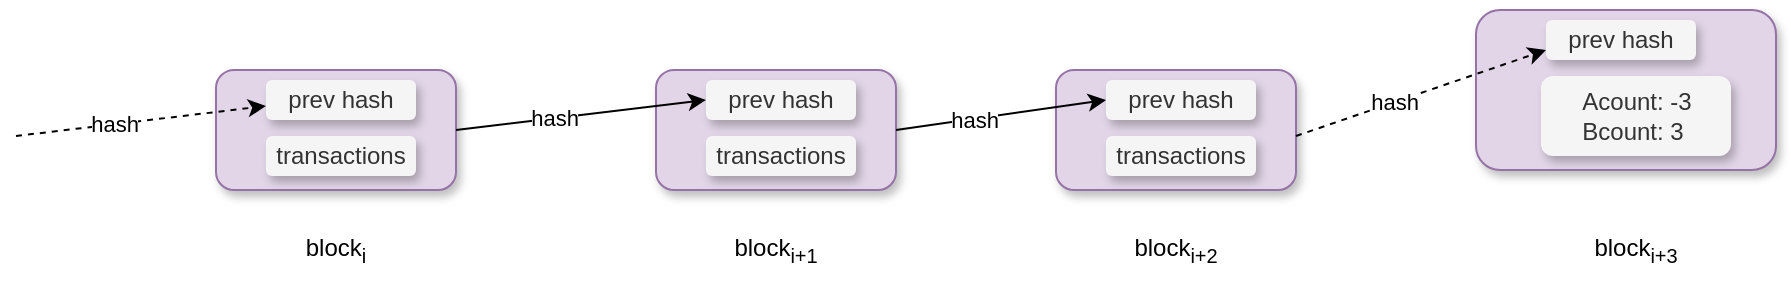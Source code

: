 <mxfile version="13.10.0" type="embed" pages="4">
    <diagram id="XoIDy-IsYA6ndvfbBmB2" name="new-block">
        <mxGraphModel dx="807" dy="632" grid="1" gridSize="10" guides="1" tooltips="1" connect="1" arrows="1" fold="1" page="1" pageScale="1" pageWidth="1169" pageHeight="827" math="0" shadow="0">
            <root>
                <mxCell id="k8woQGYj1PH1tRFtOVcg-0"/>
                <mxCell id="k8woQGYj1PH1tRFtOVcg-1" parent="k8woQGYj1PH1tRFtOVcg-0"/>
                <mxCell id="wOPzcCrHWmhgkpmLlttJ-0" value="" style="rounded=1;whiteSpace=wrap;html=1;shadow=1;strokeColor=#9673a6;fillColor=#e1d5e7;" parent="k8woQGYj1PH1tRFtOVcg-1" vertex="1">
                    <mxGeometry x="790" y="210" width="150" height="80" as="geometry"/>
                </mxCell>
                <mxCell id="wOPzcCrHWmhgkpmLlttJ-1" value="prev hash" style="rounded=1;whiteSpace=wrap;html=1;dashed=1;shadow=1;fillColor=#f5f5f5;fontColor=#333333;strokeColor=none;" parent="k8woQGYj1PH1tRFtOVcg-1" vertex="1">
                    <mxGeometry x="825" y="215" width="75" height="20" as="geometry"/>
                </mxCell>
                <mxCell id="wOPzcCrHWmhgkpmLlttJ-2" value="&lt;div style=&quot;text-align: left&quot;&gt;&lt;span&gt;Acount: -3&lt;/span&gt;&lt;br&gt;&lt;/div&gt;&lt;div style=&quot;text-align: left&quot;&gt;&lt;span&gt;Bcount: 3&lt;/span&gt;&lt;/div&gt;" style="rounded=1;whiteSpace=wrap;html=1;dashed=1;shadow=1;fillColor=#f5f5f5;fontColor=#333333;strokeColor=none;" parent="k8woQGYj1PH1tRFtOVcg-1" vertex="1">
                    <mxGeometry x="822.5" y="243" width="95" height="40" as="geometry"/>
                </mxCell>
                <mxCell id="wOPzcCrHWmhgkpmLlttJ-3" value="block&lt;sub&gt;i+3&lt;/sub&gt;" style="text;html=1;strokeColor=none;fillColor=none;align=center;verticalAlign=middle;whiteSpace=wrap;rounded=0;shadow=1;dashed=1;" parent="k8woQGYj1PH1tRFtOVcg-1" vertex="1">
                    <mxGeometry x="850" y="320" width="40" height="20" as="geometry"/>
                </mxCell>
                <mxCell id="cD5aTTiI6pgXYjGWi-LH-0" value="" style="rounded=1;whiteSpace=wrap;html=1;shadow=1;strokeColor=#9673a6;fillColor=#e1d5e7;" parent="k8woQGYj1PH1tRFtOVcg-1" vertex="1">
                    <mxGeometry x="160" y="240" width="120" height="60" as="geometry"/>
                </mxCell>
                <mxCell id="cD5aTTiI6pgXYjGWi-LH-1" value="prev hash" style="rounded=1;whiteSpace=wrap;html=1;dashed=1;shadow=1;fillColor=#f5f5f5;fontColor=#333333;strokeColor=none;" parent="k8woQGYj1PH1tRFtOVcg-1" vertex="1">
                    <mxGeometry x="185" y="245" width="75" height="20" as="geometry"/>
                </mxCell>
                <mxCell id="cD5aTTiI6pgXYjGWi-LH-2" value="transactions" style="rounded=1;whiteSpace=wrap;html=1;dashed=1;shadow=1;fillColor=#f5f5f5;fontColor=#333333;strokeColor=none;" parent="k8woQGYj1PH1tRFtOVcg-1" vertex="1">
                    <mxGeometry x="185" y="273" width="75" height="20" as="geometry"/>
                </mxCell>
                <mxCell id="cD5aTTiI6pgXYjGWi-LH-3" value="block&lt;sub&gt;i&lt;/sub&gt;" style="text;html=1;strokeColor=none;fillColor=none;align=center;verticalAlign=middle;whiteSpace=wrap;rounded=0;shadow=1;dashed=1;" parent="k8woQGYj1PH1tRFtOVcg-1" vertex="1">
                    <mxGeometry x="200" y="320" width="40" height="20" as="geometry"/>
                </mxCell>
                <mxCell id="cD5aTTiI6pgXYjGWi-LH-4" value="" style="rounded=1;whiteSpace=wrap;html=1;shadow=1;strokeColor=#9673a6;fillColor=#e1d5e7;" parent="k8woQGYj1PH1tRFtOVcg-1" vertex="1">
                    <mxGeometry x="380" y="240" width="120" height="60" as="geometry"/>
                </mxCell>
                <mxCell id="cD5aTTiI6pgXYjGWi-LH-5" value="prev hash" style="rounded=1;whiteSpace=wrap;html=1;dashed=1;shadow=1;fillColor=#f5f5f5;fontColor=#333333;strokeColor=none;" parent="k8woQGYj1PH1tRFtOVcg-1" vertex="1">
                    <mxGeometry x="405" y="245" width="75" height="20" as="geometry"/>
                </mxCell>
                <mxCell id="cD5aTTiI6pgXYjGWi-LH-6" value="transactions" style="rounded=1;whiteSpace=wrap;html=1;dashed=1;shadow=1;fillColor=#f5f5f5;fontColor=#333333;strokeColor=none;" parent="k8woQGYj1PH1tRFtOVcg-1" vertex="1">
                    <mxGeometry x="405" y="273" width="75" height="20" as="geometry"/>
                </mxCell>
                <mxCell id="cD5aTTiI6pgXYjGWi-LH-7" value="block&lt;sub&gt;i+1&lt;/sub&gt;" style="text;html=1;strokeColor=none;fillColor=none;align=center;verticalAlign=middle;whiteSpace=wrap;rounded=0;shadow=1;dashed=1;" parent="k8woQGYj1PH1tRFtOVcg-1" vertex="1">
                    <mxGeometry x="420" y="320" width="40" height="20" as="geometry"/>
                </mxCell>
                <mxCell id="cD5aTTiI6pgXYjGWi-LH-8" value="" style="rounded=1;whiteSpace=wrap;html=1;shadow=1;strokeColor=#9673a6;fillColor=#e1d5e7;" parent="k8woQGYj1PH1tRFtOVcg-1" vertex="1">
                    <mxGeometry x="580" y="240" width="120" height="60" as="geometry"/>
                </mxCell>
                <mxCell id="cD5aTTiI6pgXYjGWi-LH-9" value="prev hash" style="rounded=1;whiteSpace=wrap;html=1;dashed=1;shadow=1;fillColor=#f5f5f5;fontColor=#333333;strokeColor=none;" parent="k8woQGYj1PH1tRFtOVcg-1" vertex="1">
                    <mxGeometry x="605" y="245" width="75" height="20" as="geometry"/>
                </mxCell>
                <mxCell id="cD5aTTiI6pgXYjGWi-LH-10" value="transactions" style="rounded=1;whiteSpace=wrap;html=1;dashed=1;shadow=1;fillColor=#f5f5f5;fontColor=#333333;strokeColor=none;" parent="k8woQGYj1PH1tRFtOVcg-1" vertex="1">
                    <mxGeometry x="605" y="273" width="75" height="20" as="geometry"/>
                </mxCell>
                <mxCell id="cD5aTTiI6pgXYjGWi-LH-11" value="block&lt;sub&gt;i+2&lt;/sub&gt;" style="text;html=1;strokeColor=none;fillColor=none;align=center;verticalAlign=middle;whiteSpace=wrap;rounded=0;shadow=1;dashed=1;" parent="k8woQGYj1PH1tRFtOVcg-1" vertex="1">
                    <mxGeometry x="620" y="320" width="40" height="20" as="geometry"/>
                </mxCell>
                <mxCell id="cD5aTTiI6pgXYjGWi-LH-12" style="rounded=0;orthogonalLoop=1;jettySize=auto;html=1;exitX=1;exitY=0.5;exitDx=0;exitDy=0;entryX=0;entryY=0.5;entryDx=0;entryDy=0;" parent="k8woQGYj1PH1tRFtOVcg-1" source="cD5aTTiI6pgXYjGWi-LH-0" target="cD5aTTiI6pgXYjGWi-LH-5" edge="1">
                    <mxGeometry relative="1" as="geometry"/>
                </mxCell>
                <mxCell id="cD5aTTiI6pgXYjGWi-LH-13" value="hash" style="edgeLabel;html=1;align=center;verticalAlign=middle;resizable=0;points=[];" parent="cD5aTTiI6pgXYjGWi-LH-12" vertex="1" connectable="0">
                    <mxGeometry x="-0.216" relative="1" as="geometry">
                        <mxPoint as="offset"/>
                    </mxGeometry>
                </mxCell>
                <mxCell id="cD5aTTiI6pgXYjGWi-LH-14" style="edgeStyle=none;rounded=0;orthogonalLoop=1;jettySize=auto;html=1;exitX=1;exitY=0.5;exitDx=0;exitDy=0;entryX=0;entryY=0.5;entryDx=0;entryDy=0;" parent="k8woQGYj1PH1tRFtOVcg-1" source="cD5aTTiI6pgXYjGWi-LH-4" target="cD5aTTiI6pgXYjGWi-LH-9" edge="1">
                    <mxGeometry relative="1" as="geometry"/>
                </mxCell>
                <mxCell id="cD5aTTiI6pgXYjGWi-LH-15" value="hash" style="edgeLabel;html=1;align=center;verticalAlign=middle;resizable=0;points=[];" parent="cD5aTTiI6pgXYjGWi-LH-14" vertex="1" connectable="0">
                    <mxGeometry x="-0.256" relative="1" as="geometry">
                        <mxPoint as="offset"/>
                    </mxGeometry>
                </mxCell>
                <mxCell id="cD5aTTiI6pgXYjGWi-LH-16" style="rounded=0;orthogonalLoop=1;jettySize=auto;html=1;exitX=1;exitY=0.5;exitDx=0;exitDy=0;entryX=0;entryY=0.5;entryDx=0;entryDy=0;dashed=1;" parent="k8woQGYj1PH1tRFtOVcg-1" edge="1">
                    <mxGeometry relative="1" as="geometry">
                        <mxPoint x="60" y="273" as="sourcePoint"/>
                        <mxPoint x="185" y="258" as="targetPoint"/>
                    </mxGeometry>
                </mxCell>
                <mxCell id="cD5aTTiI6pgXYjGWi-LH-17" value="hash" style="edgeLabel;html=1;align=center;verticalAlign=middle;resizable=0;points=[];" parent="cD5aTTiI6pgXYjGWi-LH-16" vertex="1" connectable="0">
                    <mxGeometry x="-0.216" relative="1" as="geometry">
                        <mxPoint as="offset"/>
                    </mxGeometry>
                </mxCell>
                <mxCell id="cD5aTTiI6pgXYjGWi-LH-18" style="rounded=0;orthogonalLoop=1;jettySize=auto;html=1;exitX=1;exitY=0.5;exitDx=0;exitDy=0;entryX=0;entryY=0.75;entryDx=0;entryDy=0;dashed=1;" parent="k8woQGYj1PH1tRFtOVcg-1" target="wOPzcCrHWmhgkpmLlttJ-1" edge="1">
                    <mxGeometry relative="1" as="geometry">
                        <mxPoint x="700" y="273" as="sourcePoint"/>
                        <mxPoint x="825" y="258" as="targetPoint"/>
                    </mxGeometry>
                </mxCell>
                <mxCell id="cD5aTTiI6pgXYjGWi-LH-19" value="hash" style="edgeLabel;html=1;align=center;verticalAlign=middle;resizable=0;points=[];" parent="cD5aTTiI6pgXYjGWi-LH-18" vertex="1" connectable="0">
                    <mxGeometry x="-0.216" relative="1" as="geometry">
                        <mxPoint as="offset"/>
                    </mxGeometry>
                </mxCell>
            </root>
        </mxGraphModel>
    </diagram>
    <diagram id="HtuNIRJYJKGZ_HSxYI2N" name="merkle-tree">
        <mxGraphModel dx="807" dy="632" grid="1" gridSize="10" guides="1" tooltips="1" connect="1" arrows="1" fold="1" page="0" pageScale="1" pageWidth="827" pageHeight="1169" math="0" shadow="0">
            <root>
                <mxCell id="gxEPAcb62hstOsFmnW9b-0"/>
                <mxCell id="gxEPAcb62hstOsFmnW9b-1" parent="gxEPAcb62hstOsFmnW9b-0"/>
                <mxCell id="xk4-LomzkPKFqI-MCFzb-3" value="Hash(Data&lt;sub&gt;0&lt;/sub&gt;)" style="edgeStyle=orthogonalEdgeStyle;rounded=0;orthogonalLoop=1;jettySize=auto;html=1;exitX=0.5;exitY=0;exitDx=0;exitDy=0;entryX=0.5;entryY=1;entryDx=0;entryDy=0;" edge="1" parent="gxEPAcb62hstOsFmnW9b-1" source="xk4-LomzkPKFqI-MCFzb-1" target="xk4-LomzkPKFqI-MCFzb-2">
                    <mxGeometry relative="1" as="geometry"/>
                </mxCell>
                <mxCell id="xk4-LomzkPKFqI-MCFzb-1" value="Data&lt;sub&gt;0&lt;/sub&gt;" style="rounded=1;whiteSpace=wrap;html=1;fillColor=#d5e8d4;shadow=1;strokeColor=none;" vertex="1" parent="gxEPAcb62hstOsFmnW9b-1">
                    <mxGeometry x="140" y="600" width="70" height="25" as="geometry"/>
                </mxCell>
                <mxCell id="xk4-LomzkPKFqI-MCFzb-17" style="rounded=0;orthogonalLoop=1;jettySize=auto;html=1;exitX=0.5;exitY=0;exitDx=0;exitDy=0;entryX=0.5;entryY=1;entryDx=0;entryDy=0;" edge="1" parent="gxEPAcb62hstOsFmnW9b-1" source="xk4-LomzkPKFqI-MCFzb-2" target="xk4-LomzkPKFqI-MCFzb-16">
                    <mxGeometry relative="1" as="geometry"/>
                </mxCell>
                <mxCell id="xk4-LomzkPKFqI-MCFzb-2" value="H&lt;sub&gt;0&lt;/sub&gt;" style="rounded=1;whiteSpace=wrap;html=1;shadow=1;fillColor=#dae8fc;strokeColor=none;" vertex="1" parent="gxEPAcb62hstOsFmnW9b-1">
                    <mxGeometry x="140" y="500" width="70" height="30" as="geometry"/>
                </mxCell>
                <mxCell id="xk4-LomzkPKFqI-MCFzb-4" value="Data&lt;span style=&quot;font-size: 10px&quot;&gt;&lt;sub&gt;1&lt;/sub&gt;&lt;/span&gt;" style="rounded=1;whiteSpace=wrap;html=1;fillColor=#d5e8d4;shadow=1;strokeColor=none;" vertex="1" parent="gxEPAcb62hstOsFmnW9b-1">
                    <mxGeometry x="250" y="600" width="70" height="25" as="geometry"/>
                </mxCell>
                <mxCell id="xk4-LomzkPKFqI-MCFzb-5" value="Data&lt;span style=&quot;font-size: 10px&quot;&gt;&lt;sub&gt;n-2&lt;/sub&gt;&lt;/span&gt;" style="rounded=1;whiteSpace=wrap;html=1;fillColor=#d5e8d4;shadow=1;strokeColor=none;" vertex="1" parent="gxEPAcb62hstOsFmnW9b-1">
                    <mxGeometry x="400" y="600" width="70" height="25" as="geometry"/>
                </mxCell>
                <mxCell id="xk4-LomzkPKFqI-MCFzb-18" style="edgeStyle=none;rounded=0;orthogonalLoop=1;jettySize=auto;html=1;exitX=0.5;exitY=0;exitDx=0;exitDy=0;entryX=0.5;entryY=1;entryDx=0;entryDy=0;" edge="1" parent="gxEPAcb62hstOsFmnW9b-1" source="xk4-LomzkPKFqI-MCFzb-6" target="xk4-LomzkPKFqI-MCFzb-16">
                    <mxGeometry relative="1" as="geometry"/>
                </mxCell>
                <mxCell id="xk4-LomzkPKFqI-MCFzb-6" value="H&lt;sub&gt;1&lt;/sub&gt;" style="rounded=1;whiteSpace=wrap;html=1;shadow=1;fillColor=#dae8fc;strokeColor=none;" vertex="1" parent="gxEPAcb62hstOsFmnW9b-1">
                    <mxGeometry x="250" y="500" width="70" height="30" as="geometry"/>
                </mxCell>
                <mxCell id="xk4-LomzkPKFqI-MCFzb-7" value="Data&lt;span style=&quot;font-size: 10px&quot;&gt;&lt;sub&gt;n-1&lt;/sub&gt;&lt;/span&gt;" style="rounded=1;whiteSpace=wrap;html=1;fillColor=#d5e8d4;shadow=1;strokeColor=none;" vertex="1" parent="gxEPAcb62hstOsFmnW9b-1">
                    <mxGeometry x="510" y="600" width="70" height="25" as="geometry"/>
                </mxCell>
                <mxCell id="xk4-LomzkPKFqI-MCFzb-8" value="" style="endArrow=none;dashed=1;html=1;dashPattern=1 3;strokeWidth=2;" edge="1" parent="gxEPAcb62hstOsFmnW9b-1">
                    <mxGeometry width="50" height="50" relative="1" as="geometry">
                        <mxPoint x="340" y="614" as="sourcePoint"/>
                        <mxPoint x="380" y="614" as="targetPoint"/>
                    </mxGeometry>
                </mxCell>
                <mxCell id="xk4-LomzkPKFqI-MCFzb-21" style="edgeStyle=none;rounded=0;orthogonalLoop=1;jettySize=auto;html=1;exitX=0.5;exitY=0;exitDx=0;exitDy=0;entryX=0.5;entryY=1;entryDx=0;entryDy=0;" edge="1" parent="gxEPAcb62hstOsFmnW9b-1" source="xk4-LomzkPKFqI-MCFzb-9" target="xk4-LomzkPKFqI-MCFzb-20">
                    <mxGeometry relative="1" as="geometry"/>
                </mxCell>
                <mxCell id="xk4-LomzkPKFqI-MCFzb-9" value="H&lt;sub&gt;n-2&lt;/sub&gt;" style="rounded=1;whiteSpace=wrap;html=1;shadow=1;fillColor=#dae8fc;strokeColor=none;" vertex="1" parent="gxEPAcb62hstOsFmnW9b-1">
                    <mxGeometry x="400" y="500" width="70" height="30" as="geometry"/>
                </mxCell>
                <mxCell id="xk4-LomzkPKFqI-MCFzb-22" style="edgeStyle=none;rounded=0;orthogonalLoop=1;jettySize=auto;html=1;exitX=0.5;exitY=0;exitDx=0;exitDy=0;" edge="1" parent="gxEPAcb62hstOsFmnW9b-1" source="xk4-LomzkPKFqI-MCFzb-10">
                    <mxGeometry relative="1" as="geometry">
                        <mxPoint x="480" y="440" as="targetPoint"/>
                    </mxGeometry>
                </mxCell>
                <mxCell id="xk4-LomzkPKFqI-MCFzb-10" value="H&lt;sub&gt;n-1&lt;/sub&gt;" style="rounded=1;whiteSpace=wrap;html=1;shadow=1;fillColor=#dae8fc;strokeColor=none;" vertex="1" parent="gxEPAcb62hstOsFmnW9b-1">
                    <mxGeometry x="510" y="500" width="70" height="30" as="geometry"/>
                </mxCell>
                <mxCell id="xk4-LomzkPKFqI-MCFzb-12" value="Hash(Data&lt;sub&gt;1&lt;/sub&gt;)" style="edgeStyle=orthogonalEdgeStyle;rounded=0;orthogonalLoop=1;jettySize=auto;html=1;exitX=0.5;exitY=0;exitDx=0;exitDy=0;entryX=0.5;entryY=1;entryDx=0;entryDy=0;" edge="1" parent="gxEPAcb62hstOsFmnW9b-1" source="xk4-LomzkPKFqI-MCFzb-4" target="xk4-LomzkPKFqI-MCFzb-6">
                    <mxGeometry relative="1" as="geometry">
                        <mxPoint x="195" y="663" as="sourcePoint"/>
                        <mxPoint x="195" y="593" as="targetPoint"/>
                    </mxGeometry>
                </mxCell>
                <mxCell id="xk4-LomzkPKFqI-MCFzb-14" value="Hash(Data&lt;sub&gt;n-2&lt;/sub&gt;)" style="edgeStyle=orthogonalEdgeStyle;rounded=0;orthogonalLoop=1;jettySize=auto;html=1;exitX=0.5;exitY=0;exitDx=0;exitDy=0;entryX=0.5;entryY=1;entryDx=0;entryDy=0;" edge="1" parent="gxEPAcb62hstOsFmnW9b-1" source="xk4-LomzkPKFqI-MCFzb-5" target="xk4-LomzkPKFqI-MCFzb-9">
                    <mxGeometry relative="1" as="geometry">
                        <mxPoint x="295" y="610" as="sourcePoint"/>
                        <mxPoint x="295" y="540" as="targetPoint"/>
                    </mxGeometry>
                </mxCell>
                <mxCell id="xk4-LomzkPKFqI-MCFzb-15" value="Hash(Data&lt;sub&gt;n-1&lt;/sub&gt;)" style="edgeStyle=orthogonalEdgeStyle;rounded=0;orthogonalLoop=1;jettySize=auto;html=1;exitX=0.5;exitY=0;exitDx=0;exitDy=0;entryX=0.5;entryY=1;entryDx=0;entryDy=0;" edge="1" parent="gxEPAcb62hstOsFmnW9b-1" source="xk4-LomzkPKFqI-MCFzb-7" target="xk4-LomzkPKFqI-MCFzb-10">
                    <mxGeometry relative="1" as="geometry">
                        <mxPoint x="305" y="620" as="sourcePoint"/>
                        <mxPoint x="305" y="550" as="targetPoint"/>
                    </mxGeometry>
                </mxCell>
                <mxCell id="xk4-LomzkPKFqI-MCFzb-16" value="H&lt;sub&gt;01&lt;/sub&gt;" style="rounded=1;whiteSpace=wrap;html=1;shadow=1;fillColor=#dae8fc;strokeColor=none;" vertex="1" parent="gxEPAcb62hstOsFmnW9b-1">
                    <mxGeometry x="190" y="410" width="80" height="30" as="geometry"/>
                </mxCell>
                <mxCell id="xk4-LomzkPKFqI-MCFzb-19" value="H(H&lt;sub&gt;0+&lt;/sub&gt;H&lt;sub&gt;1&lt;/sub&gt;)" style="text;html=1;strokeColor=none;fillColor=none;align=center;verticalAlign=middle;whiteSpace=wrap;rounded=0;shadow=1;" vertex="1" parent="gxEPAcb62hstOsFmnW9b-1">
                    <mxGeometry x="210" y="470" width="40" height="20" as="geometry"/>
                </mxCell>
                <mxCell id="xk4-LomzkPKFqI-MCFzb-20" value="H&lt;sub&gt;n-2n-1&lt;/sub&gt;" style="rounded=1;whiteSpace=wrap;html=1;shadow=1;fillColor=#dae8fc;strokeColor=none;" vertex="1" parent="gxEPAcb62hstOsFmnW9b-1">
                    <mxGeometry x="440" y="410" width="80" height="30" as="geometry"/>
                </mxCell>
                <mxCell id="xk4-LomzkPKFqI-MCFzb-23" value="H(H&lt;sub&gt;n-2+&lt;/sub&gt;H&lt;sub&gt;n-1&lt;/sub&gt;)" style="text;html=1;strokeColor=none;fillColor=none;align=center;verticalAlign=middle;whiteSpace=wrap;rounded=0;shadow=1;" vertex="1" parent="gxEPAcb62hstOsFmnW9b-1">
                    <mxGeometry x="440" y="480" width="90" height="20" as="geometry"/>
                </mxCell>
                <mxCell id="xk4-LomzkPKFqI-MCFzb-24" value="" style="endArrow=none;dashed=1;html=1;dashPattern=1 3;strokeWidth=2;" edge="1" parent="gxEPAcb62hstOsFmnW9b-1">
                    <mxGeometry width="50" height="50" relative="1" as="geometry">
                        <mxPoint x="340" y="514.5" as="sourcePoint"/>
                        <mxPoint x="380" y="514.5" as="targetPoint"/>
                    </mxGeometry>
                </mxCell>
                <mxCell id="xk4-LomzkPKFqI-MCFzb-25" value="" style="endArrow=none;dashed=1;html=1;dashPattern=1 3;strokeWidth=2;" edge="1" parent="gxEPAcb62hstOsFmnW9b-1">
                    <mxGeometry width="50" height="50" relative="1" as="geometry">
                        <mxPoint x="340" y="430" as="sourcePoint"/>
                        <mxPoint x="380" y="430" as="targetPoint"/>
                    </mxGeometry>
                </mxCell>
                <mxCell id="xk4-LomzkPKFqI-MCFzb-26" value="H&lt;sub&gt;root&lt;/sub&gt;" style="rounded=1;whiteSpace=wrap;html=1;shadow=1;fillColor=#dae8fc;strokeColor=none;" vertex="1" parent="gxEPAcb62hstOsFmnW9b-1">
                    <mxGeometry x="320" y="300" width="80" height="30" as="geometry"/>
                </mxCell>
                <mxCell id="xk4-LomzkPKFqI-MCFzb-27" value="" style="endArrow=none;dashed=1;html=1;dashPattern=1 3;strokeWidth=2;" edge="1" parent="gxEPAcb62hstOsFmnW9b-1">
                    <mxGeometry width="50" height="50" relative="1" as="geometry">
                        <mxPoint x="260" y="400" as="sourcePoint"/>
                        <mxPoint x="340" y="340" as="targetPoint"/>
                    </mxGeometry>
                </mxCell>
                <mxCell id="xk4-LomzkPKFqI-MCFzb-28" value="" style="endArrow=none;dashed=1;html=1;dashPattern=1 3;strokeWidth=2;" edge="1" parent="gxEPAcb62hstOsFmnW9b-1">
                    <mxGeometry width="50" height="50" relative="1" as="geometry">
                        <mxPoint x="470" y="400" as="sourcePoint"/>
                        <mxPoint x="380" y="340" as="targetPoint"/>
                    </mxGeometry>
                </mxCell>
            </root>
        </mxGraphModel>
    </diagram>
    <diagram id="Pjf9yV8zofKxjMQw7tYo" name="block-hash-chain">
        <mxGraphModel dx="807" dy="632" grid="1" gridSize="10" guides="1" tooltips="1" connect="1" arrows="1" fold="1" page="1" pageScale="1" pageWidth="827" pageHeight="1169" math="0" shadow="0">
            <root>
                <mxCell id="0"/>
                <mxCell id="1" parent="0"/>
                <mxCell id="2" value="" style="rounded=1;whiteSpace=wrap;html=1;shadow=1;strokeColor=#9673a6;fillColor=#e1d5e7;" parent="1" vertex="1">
                    <mxGeometry x="160" y="240" width="120" height="60" as="geometry"/>
                </mxCell>
                <mxCell id="5" value="prev hash" style="rounded=1;whiteSpace=wrap;html=1;dashed=1;shadow=1;fillColor=#f5f5f5;fontColor=#333333;strokeColor=none;" parent="1" vertex="1">
                    <mxGeometry x="185" y="245" width="75" height="20" as="geometry"/>
                </mxCell>
                <mxCell id="7" value="transactions" style="rounded=1;whiteSpace=wrap;html=1;dashed=1;shadow=1;fillColor=#f5f5f5;fontColor=#333333;strokeColor=none;" parent="1" vertex="1">
                    <mxGeometry x="185" y="273" width="75" height="20" as="geometry"/>
                </mxCell>
                <mxCell id="8" value="block&lt;sub&gt;i&lt;/sub&gt;" style="text;html=1;strokeColor=none;fillColor=none;align=center;verticalAlign=middle;whiteSpace=wrap;rounded=0;shadow=1;dashed=1;" parent="1" vertex="1">
                    <mxGeometry x="200" y="320" width="40" height="20" as="geometry"/>
                </mxCell>
                <mxCell id="9" value="" style="rounded=1;whiteSpace=wrap;html=1;shadow=1;strokeColor=#9673a6;fillColor=#e1d5e7;" parent="1" vertex="1">
                    <mxGeometry x="380" y="240" width="120" height="60" as="geometry"/>
                </mxCell>
                <mxCell id="10" value="prev hash" style="rounded=1;whiteSpace=wrap;html=1;dashed=1;shadow=1;fillColor=#f5f5f5;fontColor=#333333;strokeColor=none;" parent="1" vertex="1">
                    <mxGeometry x="405" y="245" width="75" height="20" as="geometry"/>
                </mxCell>
                <mxCell id="11" value="transactions" style="rounded=1;whiteSpace=wrap;html=1;dashed=1;shadow=1;fillColor=#f5f5f5;fontColor=#333333;strokeColor=none;" parent="1" vertex="1">
                    <mxGeometry x="405" y="273" width="75" height="20" as="geometry"/>
                </mxCell>
                <mxCell id="12" value="block&lt;sub&gt;i+1&lt;/sub&gt;" style="text;html=1;strokeColor=none;fillColor=none;align=center;verticalAlign=middle;whiteSpace=wrap;rounded=0;shadow=1;dashed=1;" parent="1" vertex="1">
                    <mxGeometry x="420" y="320" width="40" height="20" as="geometry"/>
                </mxCell>
                <mxCell id="13" value="" style="rounded=1;whiteSpace=wrap;html=1;shadow=1;strokeColor=#9673a6;fillColor=#e1d5e7;" parent="1" vertex="1">
                    <mxGeometry x="580" y="240" width="120" height="60" as="geometry"/>
                </mxCell>
                <mxCell id="14" value="prev hash" style="rounded=1;whiteSpace=wrap;html=1;dashed=1;shadow=1;fillColor=#f5f5f5;fontColor=#333333;strokeColor=none;" parent="1" vertex="1">
                    <mxGeometry x="605" y="245" width="75" height="20" as="geometry"/>
                </mxCell>
                <mxCell id="15" value="transactions" style="rounded=1;whiteSpace=wrap;html=1;dashed=1;shadow=1;fillColor=#f5f5f5;fontColor=#333333;strokeColor=none;" parent="1" vertex="1">
                    <mxGeometry x="605" y="273" width="75" height="20" as="geometry"/>
                </mxCell>
                <mxCell id="16" value="block&lt;sub&gt;i+2&lt;/sub&gt;" style="text;html=1;strokeColor=none;fillColor=none;align=center;verticalAlign=middle;whiteSpace=wrap;rounded=0;shadow=1;dashed=1;" parent="1" vertex="1">
                    <mxGeometry x="620" y="320" width="40" height="20" as="geometry"/>
                </mxCell>
                <mxCell id="18" style="rounded=0;orthogonalLoop=1;jettySize=auto;html=1;exitX=1;exitY=0.5;exitDx=0;exitDy=0;entryX=0;entryY=0.5;entryDx=0;entryDy=0;" parent="1" source="2" target="10" edge="1">
                    <mxGeometry relative="1" as="geometry"/>
                </mxCell>
                <mxCell id="19" value="hash" style="edgeLabel;html=1;align=center;verticalAlign=middle;resizable=0;points=[];" parent="18" vertex="1" connectable="0">
                    <mxGeometry x="-0.216" relative="1" as="geometry">
                        <mxPoint as="offset"/>
                    </mxGeometry>
                </mxCell>
                <mxCell id="20" style="edgeStyle=none;rounded=0;orthogonalLoop=1;jettySize=auto;html=1;exitX=1;exitY=0.5;exitDx=0;exitDy=0;entryX=0;entryY=0.5;entryDx=0;entryDy=0;" parent="1" source="9" target="14" edge="1">
                    <mxGeometry relative="1" as="geometry"/>
                </mxCell>
                <mxCell id="21" value="hash" style="edgeLabel;html=1;align=center;verticalAlign=middle;resizable=0;points=[];" parent="20" vertex="1" connectable="0">
                    <mxGeometry x="-0.256" relative="1" as="geometry">
                        <mxPoint as="offset"/>
                    </mxGeometry>
                </mxCell>
                <mxCell id="23" style="rounded=0;orthogonalLoop=1;jettySize=auto;html=1;exitX=1;exitY=0.5;exitDx=0;exitDy=0;entryX=0;entryY=0.5;entryDx=0;entryDy=0;dashed=1;" parent="1" edge="1">
                    <mxGeometry relative="1" as="geometry">
                        <mxPoint x="60" y="273" as="sourcePoint"/>
                        <mxPoint x="185" y="258" as="targetPoint"/>
                    </mxGeometry>
                </mxCell>
                <mxCell id="24" value="hash" style="edgeLabel;html=1;align=center;verticalAlign=middle;resizable=0;points=[];" parent="23" vertex="1" connectable="0">
                    <mxGeometry x="-0.216" relative="1" as="geometry">
                        <mxPoint as="offset"/>
                    </mxGeometry>
                </mxCell>
                <mxCell id="25" style="rounded=0;orthogonalLoop=1;jettySize=auto;html=1;exitX=1;exitY=0.5;exitDx=0;exitDy=0;entryX=0;entryY=0.5;entryDx=0;entryDy=0;dashed=1;" parent="1" edge="1">
                    <mxGeometry relative="1" as="geometry">
                        <mxPoint x="700" y="273" as="sourcePoint"/>
                        <mxPoint x="825" y="258" as="targetPoint"/>
                    </mxGeometry>
                </mxCell>
                <mxCell id="26" value="hash" style="edgeLabel;html=1;align=center;verticalAlign=middle;resizable=0;points=[];" parent="25" vertex="1" connectable="0">
                    <mxGeometry x="-0.216" relative="1" as="geometry">
                        <mxPoint as="offset"/>
                    </mxGeometry>
                </mxCell>
            </root>
        </mxGraphModel>
    </diagram>
    <diagram id="8d2etoQbHA9UFJ8CE5Su" name="blockchain-tech-terms">
        <mxGraphModel dx="807" dy="632" grid="1" gridSize="10" guides="1" tooltips="1" connect="1" arrows="1" fold="1" page="1" pageScale="1" pageWidth="827" pageHeight="1169" math="0" shadow="0">
            <root>
                <mxCell id="FHhr-gzXos0Ei4ZLOTxJ-0"/>
                <mxCell id="FHhr-gzXos0Ei4ZLOTxJ-1" parent="FHhr-gzXos0Ei4ZLOTxJ-0"/>
                <mxCell id="FHhr-gzXos0Ei4ZLOTxJ-2" value="blockchain" style="rounded=1;whiteSpace=wrap;html=1;" parent="FHhr-gzXos0Ei4ZLOTxJ-1" vertex="1">
                    <mxGeometry x="230" y="250" width="120" height="60" as="geometry"/>
                </mxCell>
                <mxCell id="FHhr-gzXos0Ei4ZLOTxJ-3" value="hash" style="rounded=1;whiteSpace=wrap;html=1;" parent="FHhr-gzXos0Ei4ZLOTxJ-1" vertex="1">
                    <mxGeometry x="380" y="170" width="80" height="30" as="geometry"/>
                </mxCell>
                <mxCell id="FHhr-gzXos0Ei4ZLOTxJ-4" value="linked list" style="rounded=1;whiteSpace=wrap;html=1;" parent="FHhr-gzXos0Ei4ZLOTxJ-1" vertex="1">
                    <mxGeometry x="380" y="230" width="80" height="30" as="geometry"/>
                </mxCell>
                <mxCell id="FHhr-gzXos0Ei4ZLOTxJ-5" value="private" style="rounded=1;whiteSpace=wrap;html=1;" parent="FHhr-gzXos0Ei4ZLOTxJ-1" vertex="1">
                    <mxGeometry x="380" y="290" width="80" height="30" as="geometry"/>
                </mxCell>
                <mxCell id="FHhr-gzXos0Ei4ZLOTxJ-7" value="public" style="rounded=1;whiteSpace=wrap;html=1;" parent="FHhr-gzXos0Ei4ZLOTxJ-1" vertex="1">
                    <mxGeometry x="380" y="350" width="80" height="30" as="geometry"/>
                </mxCell>
                <mxCell id="FHhr-gzXos0Ei4ZLOTxJ-8" value="&lt;span style=&quot;color: rgb(68 , 68 , 68) ; text-align: left ; background-color: rgb(255 , 255 , 255)&quot;&gt;&lt;font style=&quot;font-size: 12px&quot;&gt;consortium&lt;/font&gt;&lt;/span&gt;" style="rounded=1;whiteSpace=wrap;html=1;" parent="FHhr-gzXos0Ei4ZLOTxJ-1" vertex="1">
                    <mxGeometry x="380" y="400" width="80" height="30" as="geometry"/>
                </mxCell>
                <mxCell id="FHhr-gzXos0Ei4ZLOTxJ-9" value="&lt;span style=&quot;color: rgb(68 , 68 , 68) ; text-align: left ; background-color: rgb(255 , 255 , 255)&quot;&gt;&lt;font style=&quot;font-size: 12px&quot;&gt;hybrid&lt;/font&gt;&lt;/span&gt;" style="rounded=1;whiteSpace=wrap;html=1;" parent="FHhr-gzXos0Ei4ZLOTxJ-1" vertex="1">
                    <mxGeometry x="380" y="450" width="80" height="30" as="geometry"/>
                </mxCell>
                <mxCell id="FHhr-gzXos0Ei4ZLOTxJ-10" value="PoW" style="rounded=1;whiteSpace=wrap;html=1;" parent="FHhr-gzXos0Ei4ZLOTxJ-1" vertex="1">
                    <mxGeometry x="380" y="500" width="80" height="30" as="geometry"/>
                </mxCell>
                <mxCell id="FHhr-gzXos0Ei4ZLOTxJ-11" value="distributied consensus" style="rounded=1;whiteSpace=wrap;html=1;" parent="FHhr-gzXos0Ei4ZLOTxJ-1" vertex="1">
                    <mxGeometry x="380" y="570" width="130" height="30" as="geometry"/>
                </mxCell>
                <mxCell id="FHhr-gzXos0Ei4ZLOTxJ-12" value="p2p" style="rounded=1;whiteSpace=wrap;html=1;" parent="FHhr-gzXos0Ei4ZLOTxJ-1" vertex="1">
                    <mxGeometry x="380" y="620" width="80" height="30" as="geometry"/>
                </mxCell>
                <mxCell id="FHhr-gzXos0Ei4ZLOTxJ-13" value="distributied consistency" style="rounded=1;whiteSpace=wrap;html=1;" parent="FHhr-gzXos0Ei4ZLOTxJ-1" vertex="1">
                    <mxGeometry x="380" y="670" width="130" height="30" as="geometry"/>
                </mxCell>
                <mxCell id="FHhr-gzXos0Ei4ZLOTxJ-14" value="BlockDB" style="rounded=1;whiteSpace=wrap;html=1;" parent="FHhr-gzXos0Ei4ZLOTxJ-1" vertex="1">
                    <mxGeometry x="180" y="520" width="80" height="30" as="geometry"/>
                </mxCell>
                <mxCell id="yGiG8f94tDjbrgvPhAkL-0" value="Merkle tree" style="rounded=1;whiteSpace=wrap;html=1;" vertex="1" parent="FHhr-gzXos0Ei4ZLOTxJ-1">
                    <mxGeometry x="180" y="590" width="80" height="30" as="geometry"/>
                </mxCell>
            </root>
        </mxGraphModel>
    </diagram>
</mxfile>